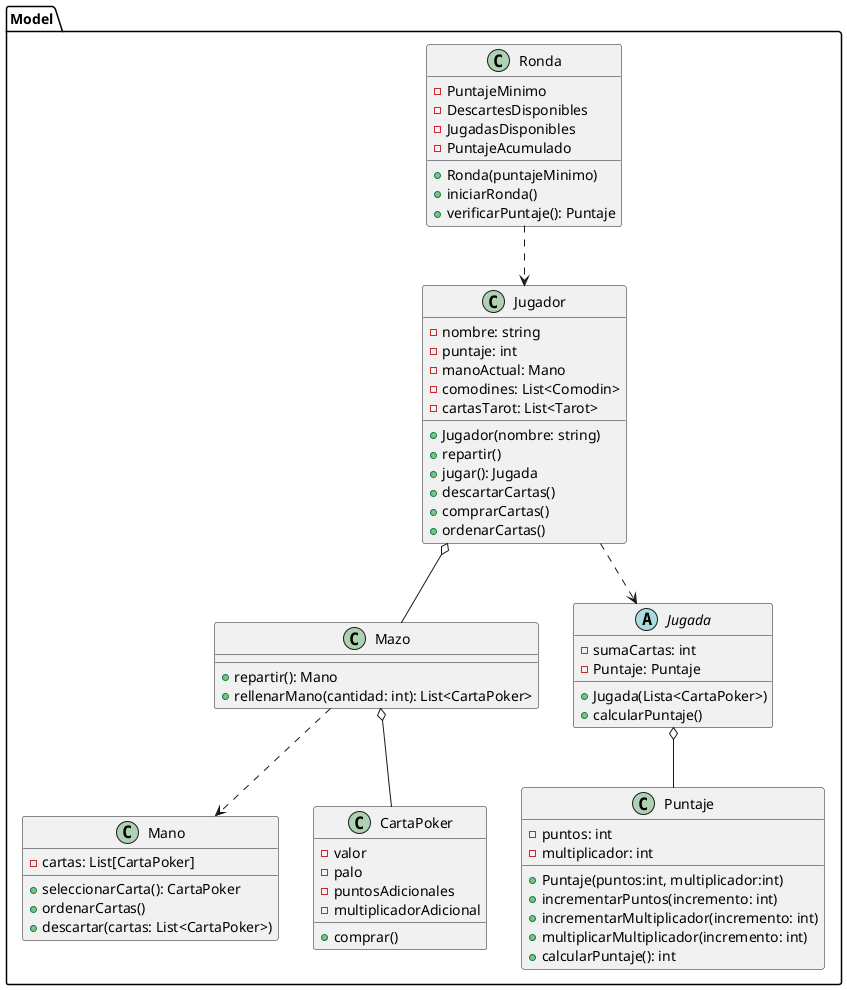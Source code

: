 @startuml

package Model {

class Jugador {
    - nombre: string
    - puntaje: int
    - manoActual: Mano
    - comodines: List<Comodin>
    - cartasTarot: List<Tarot>
    + Jugador(nombre: string)
    + repartir()
    + jugar(): Jugada
    + descartarCartas()
    + comprarCartas()
    + ordenarCartas()
}


class Mazo {
    +repartir(): Mano
    +rellenarMano(cantidad: int): List<CartaPoker>
}

class Mano {
    - cartas: List[CartaPoker]
    + seleccionarCarta(): CartaPoker
    + ordenarCartas()
    + descartar(cartas: List<CartaPoker>)
}

class Puntaje {
    - puntos: int
    - multiplicador: int
    + Puntaje(puntos:int, multiplicador:int)
    + incrementarPuntos(incremento: int)
    + incrementarMultiplicador(incremento: int)
    + multiplicarMultiplicador(incremento: int)
    + calcularPuntaje(): int
}

class CartaPoker {
    - valor
    - palo
    - puntosAdicionales
    - multiplicadorAdicional
    + comprar()
}

class Ronda {
    - PuntajeMinimo
    - DescartesDisponibles
    - JugadasDisponibles
    - PuntajeAcumulado
    + Ronda(puntajeMinimo)
    + iniciarRonda()
    + verificarPuntaje(): Puntaje
}

abstract class Jugada {
    - sumaCartas: int
    - Puntaje: Puntaje
    + Jugada(Lista<CartaPoker>)
    + calcularPuntaje()
}



Jugador o-- Mazo
Mazo ..> Mano
Mazo o-- CartaPoker
Jugador ..> Jugada
Jugada o-- Puntaje
Ronda ..> Jugador
}
@enduml